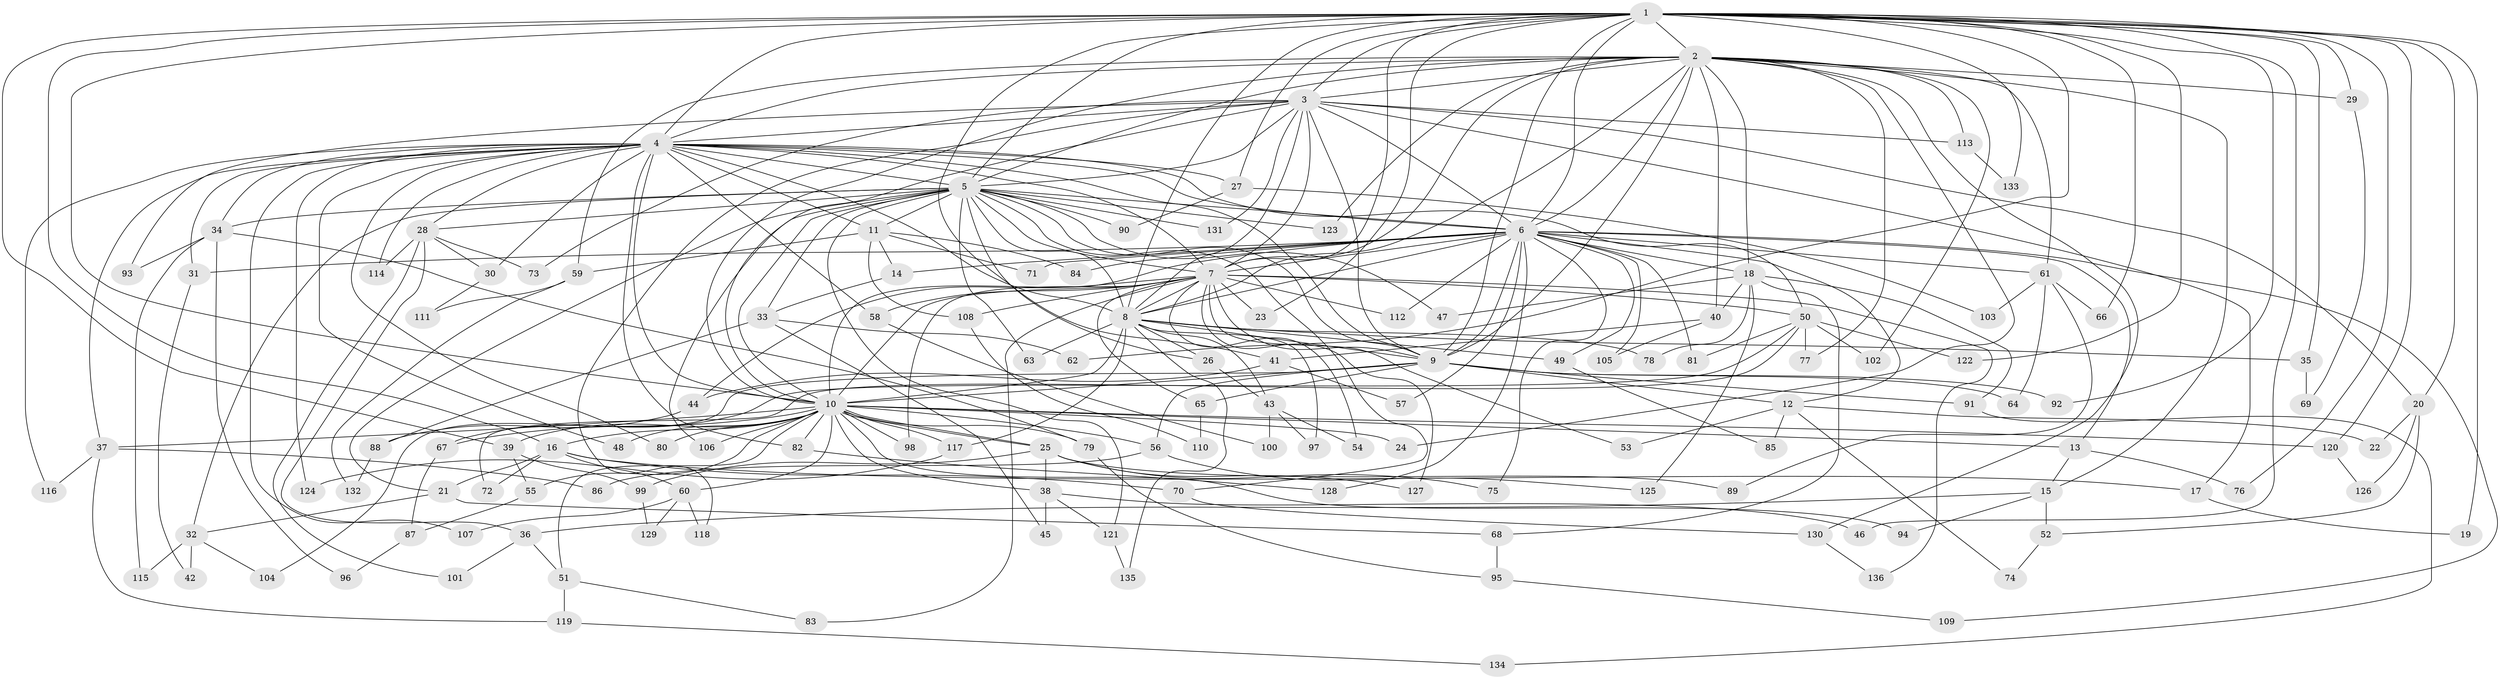 // coarse degree distribution, {22: 0.01020408163265306, 27: 0.01020408163265306, 15: 0.01020408163265306, 30: 0.01020408163265306, 33: 0.01020408163265306, 13: 0.01020408163265306, 26: 0.01020408163265306, 6: 0.04081632653061224, 5: 0.07142857142857142, 4: 0.11224489795918367, 3: 0.24489795918367346, 7: 0.02040816326530612, 9: 0.02040816326530612, 2: 0.40816326530612246, 1: 0.01020408163265306}
// Generated by graph-tools (version 1.1) at 2025/51/02/27/25 19:51:53]
// undirected, 136 vertices, 297 edges
graph export_dot {
graph [start="1"]
  node [color=gray90,style=filled];
  1;
  2;
  3;
  4;
  5;
  6;
  7;
  8;
  9;
  10;
  11;
  12;
  13;
  14;
  15;
  16;
  17;
  18;
  19;
  20;
  21;
  22;
  23;
  24;
  25;
  26;
  27;
  28;
  29;
  30;
  31;
  32;
  33;
  34;
  35;
  36;
  37;
  38;
  39;
  40;
  41;
  42;
  43;
  44;
  45;
  46;
  47;
  48;
  49;
  50;
  51;
  52;
  53;
  54;
  55;
  56;
  57;
  58;
  59;
  60;
  61;
  62;
  63;
  64;
  65;
  66;
  67;
  68;
  69;
  70;
  71;
  72;
  73;
  74;
  75;
  76;
  77;
  78;
  79;
  80;
  81;
  82;
  83;
  84;
  85;
  86;
  87;
  88;
  89;
  90;
  91;
  92;
  93;
  94;
  95;
  96;
  97;
  98;
  99;
  100;
  101;
  102;
  103;
  104;
  105;
  106;
  107;
  108;
  109;
  110;
  111;
  112;
  113;
  114;
  115;
  116;
  117;
  118;
  119;
  120;
  121;
  122;
  123;
  124;
  125;
  126;
  127;
  128;
  129;
  130;
  131;
  132;
  133;
  134;
  135;
  136;
  1 -- 2;
  1 -- 3;
  1 -- 4;
  1 -- 5;
  1 -- 6;
  1 -- 7;
  1 -- 8;
  1 -- 9;
  1 -- 10;
  1 -- 16;
  1 -- 19;
  1 -- 20;
  1 -- 23;
  1 -- 27;
  1 -- 29;
  1 -- 35;
  1 -- 39;
  1 -- 41;
  1 -- 46;
  1 -- 62;
  1 -- 66;
  1 -- 76;
  1 -- 92;
  1 -- 120;
  1 -- 122;
  1 -- 133;
  2 -- 3;
  2 -- 4;
  2 -- 5;
  2 -- 6;
  2 -- 7;
  2 -- 8;
  2 -- 9;
  2 -- 10;
  2 -- 15;
  2 -- 18;
  2 -- 24;
  2 -- 29;
  2 -- 40;
  2 -- 59;
  2 -- 61;
  2 -- 77;
  2 -- 102;
  2 -- 113;
  2 -- 123;
  2 -- 130;
  3 -- 4;
  3 -- 5;
  3 -- 6;
  3 -- 7;
  3 -- 8;
  3 -- 9;
  3 -- 10;
  3 -- 17;
  3 -- 20;
  3 -- 73;
  3 -- 93;
  3 -- 113;
  3 -- 118;
  3 -- 131;
  4 -- 5;
  4 -- 6;
  4 -- 7;
  4 -- 8;
  4 -- 9;
  4 -- 10;
  4 -- 11;
  4 -- 27;
  4 -- 28;
  4 -- 30;
  4 -- 31;
  4 -- 34;
  4 -- 37;
  4 -- 48;
  4 -- 50;
  4 -- 58;
  4 -- 80;
  4 -- 82;
  4 -- 107;
  4 -- 114;
  4 -- 116;
  4 -- 124;
  5 -- 6;
  5 -- 7;
  5 -- 8;
  5 -- 9;
  5 -- 10;
  5 -- 11;
  5 -- 21;
  5 -- 26;
  5 -- 28;
  5 -- 32;
  5 -- 33;
  5 -- 34;
  5 -- 47;
  5 -- 63;
  5 -- 70;
  5 -- 90;
  5 -- 106;
  5 -- 121;
  5 -- 123;
  5 -- 131;
  6 -- 7;
  6 -- 8;
  6 -- 9;
  6 -- 10;
  6 -- 12;
  6 -- 13;
  6 -- 14;
  6 -- 18;
  6 -- 31;
  6 -- 49;
  6 -- 57;
  6 -- 61;
  6 -- 71;
  6 -- 75;
  6 -- 81;
  6 -- 84;
  6 -- 105;
  6 -- 109;
  6 -- 112;
  6 -- 128;
  7 -- 8;
  7 -- 9;
  7 -- 10;
  7 -- 23;
  7 -- 44;
  7 -- 50;
  7 -- 53;
  7 -- 54;
  7 -- 58;
  7 -- 65;
  7 -- 83;
  7 -- 98;
  7 -- 108;
  7 -- 112;
  7 -- 127;
  7 -- 136;
  8 -- 9;
  8 -- 10;
  8 -- 26;
  8 -- 35;
  8 -- 43;
  8 -- 49;
  8 -- 63;
  8 -- 78;
  8 -- 97;
  8 -- 117;
  8 -- 135;
  9 -- 10;
  9 -- 12;
  9 -- 56;
  9 -- 64;
  9 -- 65;
  9 -- 91;
  9 -- 92;
  9 -- 104;
  10 -- 13;
  10 -- 16;
  10 -- 24;
  10 -- 25;
  10 -- 25;
  10 -- 37;
  10 -- 38;
  10 -- 39;
  10 -- 48;
  10 -- 51;
  10 -- 55;
  10 -- 56;
  10 -- 60;
  10 -- 67;
  10 -- 79;
  10 -- 80;
  10 -- 82;
  10 -- 94;
  10 -- 98;
  10 -- 106;
  10 -- 117;
  10 -- 120;
  11 -- 14;
  11 -- 59;
  11 -- 71;
  11 -- 84;
  11 -- 108;
  12 -- 22;
  12 -- 53;
  12 -- 74;
  12 -- 85;
  13 -- 15;
  13 -- 76;
  14 -- 33;
  15 -- 36;
  15 -- 52;
  15 -- 94;
  16 -- 17;
  16 -- 21;
  16 -- 60;
  16 -- 70;
  16 -- 72;
  17 -- 19;
  18 -- 40;
  18 -- 47;
  18 -- 68;
  18 -- 78;
  18 -- 91;
  18 -- 125;
  20 -- 22;
  20 -- 52;
  20 -- 126;
  21 -- 32;
  21 -- 68;
  25 -- 38;
  25 -- 75;
  25 -- 89;
  25 -- 99;
  25 -- 127;
  26 -- 43;
  27 -- 90;
  27 -- 103;
  28 -- 30;
  28 -- 36;
  28 -- 73;
  28 -- 101;
  28 -- 114;
  29 -- 69;
  30 -- 111;
  31 -- 42;
  32 -- 42;
  32 -- 104;
  32 -- 115;
  33 -- 45;
  33 -- 62;
  33 -- 88;
  34 -- 79;
  34 -- 93;
  34 -- 96;
  34 -- 115;
  35 -- 69;
  36 -- 51;
  36 -- 101;
  37 -- 86;
  37 -- 116;
  37 -- 119;
  38 -- 45;
  38 -- 46;
  38 -- 121;
  39 -- 55;
  39 -- 99;
  40 -- 41;
  40 -- 105;
  41 -- 44;
  41 -- 57;
  43 -- 54;
  43 -- 97;
  43 -- 100;
  44 -- 88;
  49 -- 85;
  50 -- 67;
  50 -- 72;
  50 -- 77;
  50 -- 81;
  50 -- 102;
  50 -- 122;
  51 -- 83;
  51 -- 119;
  52 -- 74;
  55 -- 87;
  56 -- 86;
  56 -- 125;
  58 -- 100;
  59 -- 111;
  59 -- 132;
  60 -- 107;
  60 -- 118;
  60 -- 129;
  61 -- 64;
  61 -- 66;
  61 -- 89;
  61 -- 103;
  65 -- 110;
  67 -- 87;
  68 -- 95;
  70 -- 130;
  79 -- 95;
  82 -- 128;
  87 -- 96;
  88 -- 132;
  91 -- 134;
  95 -- 109;
  99 -- 129;
  108 -- 110;
  113 -- 133;
  117 -- 124;
  119 -- 134;
  120 -- 126;
  121 -- 135;
  130 -- 136;
}
